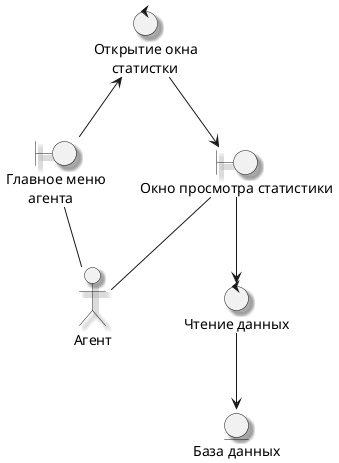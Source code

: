 @startuml
skinparam Shadowing true
actor "Агент" as agent
boundary "Главное меню\n      агента" as mainMenuAc
boundary "Окно просмотра статистики" as statisticWindow

control "Открытие окна\n     статистки" as statisticWindowControl
control "Чтение данных" as readData

entity "База данных" as fs

agent -l- mainMenuAc
mainMenuAc -l-> statisticWindowControl
statisticWindowControl --> statisticWindow
statisticWindow -- agent
statisticWindow --> readData
readData --> fs
@enduml